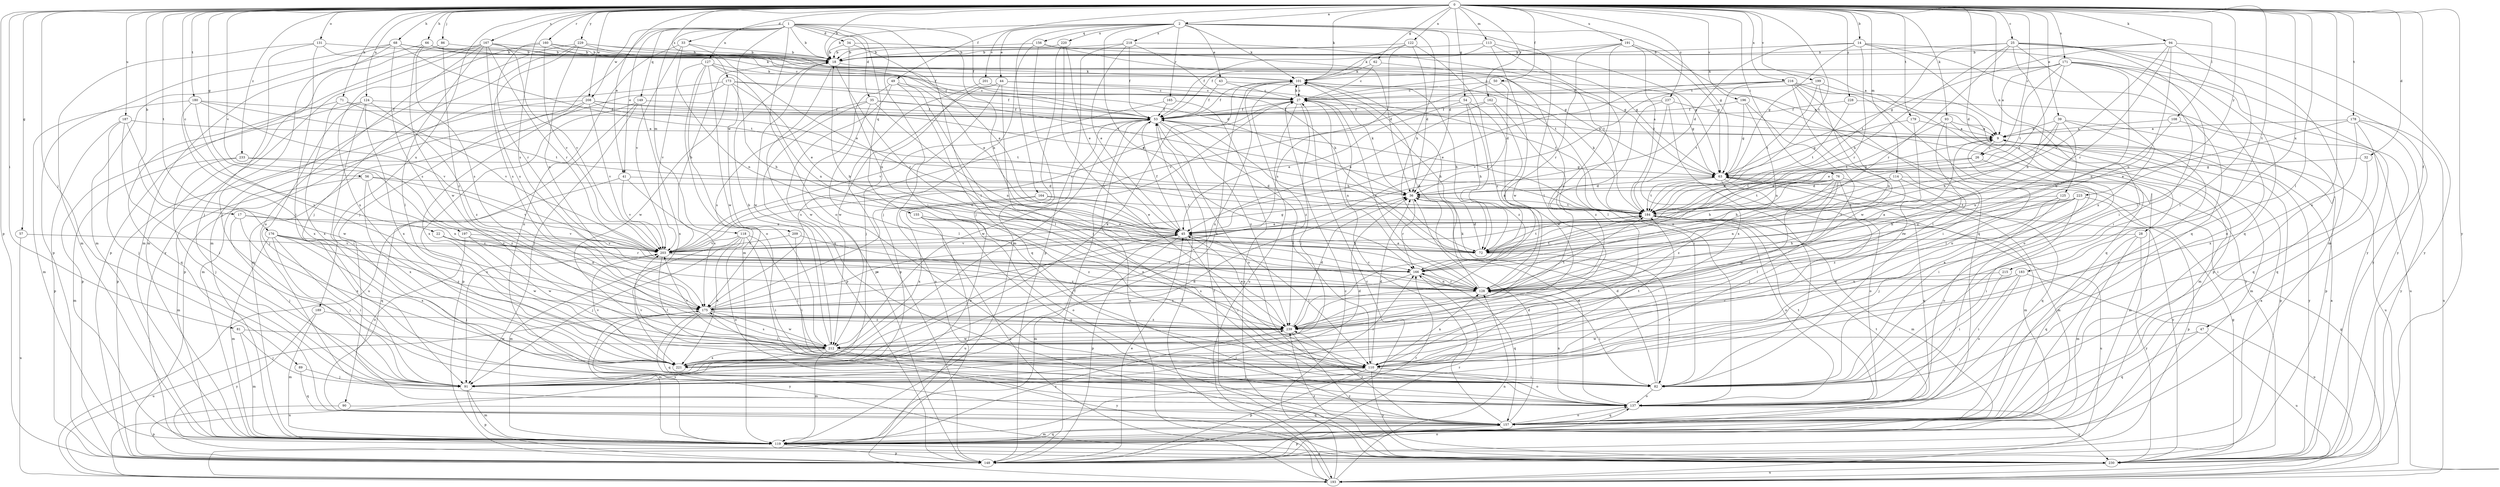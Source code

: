 strict digraph  {
0;
1;
2;
9;
14;
17;
18;
22;
25;
26;
27;
28;
32;
33;
34;
35;
36;
39;
41;
43;
44;
45;
47;
49;
50;
53;
54;
56;
57;
62;
63;
66;
68;
71;
72;
76;
81;
82;
86;
89;
90;
91;
93;
94;
101;
108;
110;
113;
114;
118;
119;
122;
124;
125;
127;
128;
131;
137;
148;
149;
155;
156;
157;
160;
162;
164;
165;
166;
167;
171;
173;
175;
176;
178;
179;
180;
183;
184;
187;
189;
191;
193;
196;
197;
199;
201;
203;
208;
209;
212;
215;
216;
218;
220;
221;
223;
228;
229;
230;
233;
237;
239;
0 -> 2  [label=a];
0 -> 14  [label=b];
0 -> 17  [label=b];
0 -> 18  [label=b];
0 -> 22  [label=c];
0 -> 25  [label=c];
0 -> 26  [label=c];
0 -> 28  [label=d];
0 -> 32  [label=d];
0 -> 33  [label=d];
0 -> 39  [label=e];
0 -> 41  [label=e];
0 -> 47  [label=f];
0 -> 49  [label=f];
0 -> 50  [label=f];
0 -> 54  [label=g];
0 -> 56  [label=g];
0 -> 57  [label=g];
0 -> 62  [label=g];
0 -> 66  [label=h];
0 -> 68  [label=h];
0 -> 71  [label=h];
0 -> 76  [label=i];
0 -> 81  [label=i];
0 -> 86  [label=j];
0 -> 89  [label=j];
0 -> 93  [label=k];
0 -> 94  [label=k];
0 -> 101  [label=k];
0 -> 108  [label=l];
0 -> 110  [label=l];
0 -> 113  [label=m];
0 -> 114  [label=m];
0 -> 122  [label=n];
0 -> 124  [label=n];
0 -> 125  [label=n];
0 -> 131  [label=o];
0 -> 137  [label=o];
0 -> 148  [label=p];
0 -> 160  [label=r];
0 -> 162  [label=r];
0 -> 167  [label=s];
0 -> 171  [label=s];
0 -> 173  [label=s];
0 -> 175  [label=s];
0 -> 176  [label=t];
0 -> 178  [label=t];
0 -> 179  [label=t];
0 -> 180  [label=t];
0 -> 183  [label=t];
0 -> 184  [label=t];
0 -> 187  [label=u];
0 -> 189  [label=u];
0 -> 191  [label=u];
0 -> 196  [label=v];
0 -> 197  [label=v];
0 -> 199  [label=v];
0 -> 208  [label=w];
0 -> 215  [label=x];
0 -> 216  [label=x];
0 -> 223  [label=y];
0 -> 228  [label=y];
0 -> 229  [label=y];
0 -> 230  [label=y];
0 -> 233  [label=z];
0 -> 237  [label=z];
1 -> 18  [label=b];
1 -> 34  [label=d];
1 -> 35  [label=d];
1 -> 41  [label=e];
1 -> 53  [label=f];
1 -> 82  [label=i];
1 -> 90  [label=j];
1 -> 110  [label=l];
1 -> 118  [label=m];
1 -> 127  [label=n];
1 -> 137  [label=o];
1 -> 149  [label=q];
1 -> 155  [label=q];
1 -> 208  [label=w];
1 -> 209  [label=w];
2 -> 18  [label=b];
2 -> 36  [label=d];
2 -> 43  [label=e];
2 -> 44  [label=e];
2 -> 63  [label=g];
2 -> 72  [label=h];
2 -> 101  [label=k];
2 -> 110  [label=l];
2 -> 156  [label=q];
2 -> 164  [label=r];
2 -> 165  [label=r];
2 -> 166  [label=r];
2 -> 201  [label=v];
2 -> 218  [label=x];
2 -> 220  [label=x];
9 -> 26  [label=c];
9 -> 45  [label=e];
9 -> 119  [label=m];
9 -> 148  [label=p];
9 -> 193  [label=u];
9 -> 230  [label=y];
14 -> 18  [label=b];
14 -> 36  [label=d];
14 -> 63  [label=g];
14 -> 82  [label=i];
14 -> 157  [label=q];
14 -> 166  [label=r];
14 -> 230  [label=y];
17 -> 45  [label=e];
17 -> 91  [label=j];
17 -> 203  [label=v];
17 -> 221  [label=x];
18 -> 101  [label=k];
18 -> 157  [label=q];
18 -> 166  [label=r];
18 -> 212  [label=w];
22 -> 128  [label=n];
22 -> 203  [label=v];
22 -> 212  [label=w];
25 -> 18  [label=b];
25 -> 72  [label=h];
25 -> 110  [label=l];
25 -> 119  [label=m];
25 -> 128  [label=n];
25 -> 157  [label=q];
25 -> 166  [label=r];
25 -> 184  [label=t];
25 -> 221  [label=x];
25 -> 230  [label=y];
26 -> 63  [label=g];
26 -> 82  [label=i];
26 -> 184  [label=t];
27 -> 53  [label=f];
27 -> 72  [label=h];
27 -> 91  [label=j];
27 -> 101  [label=k];
27 -> 128  [label=n];
27 -> 239  [label=z];
28 -> 72  [label=h];
28 -> 119  [label=m];
28 -> 157  [label=q];
28 -> 230  [label=y];
32 -> 63  [label=g];
32 -> 82  [label=i];
33 -> 18  [label=b];
33 -> 45  [label=e];
33 -> 128  [label=n];
33 -> 137  [label=o];
33 -> 203  [label=v];
34 -> 18  [label=b];
34 -> 45  [label=e];
34 -> 72  [label=h];
34 -> 128  [label=n];
35 -> 9  [label=a];
35 -> 53  [label=f];
35 -> 110  [label=l];
35 -> 128  [label=n];
35 -> 148  [label=p];
35 -> 175  [label=s];
36 -> 101  [label=k];
36 -> 166  [label=r];
36 -> 184  [label=t];
39 -> 9  [label=a];
39 -> 45  [label=e];
39 -> 72  [label=h];
39 -> 128  [label=n];
39 -> 137  [label=o];
39 -> 148  [label=p];
41 -> 36  [label=d];
41 -> 157  [label=q];
41 -> 175  [label=s];
41 -> 203  [label=v];
43 -> 9  [label=a];
43 -> 27  [label=c];
43 -> 53  [label=f];
44 -> 27  [label=c];
44 -> 82  [label=i];
44 -> 91  [label=j];
44 -> 184  [label=t];
44 -> 193  [label=u];
44 -> 212  [label=w];
45 -> 53  [label=f];
45 -> 72  [label=h];
45 -> 82  [label=i];
45 -> 110  [label=l];
45 -> 119  [label=m];
45 -> 148  [label=p];
45 -> 203  [label=v];
47 -> 157  [label=q];
47 -> 193  [label=u];
47 -> 212  [label=w];
49 -> 27  [label=c];
49 -> 110  [label=l];
49 -> 148  [label=p];
49 -> 157  [label=q];
49 -> 212  [label=w];
50 -> 27  [label=c];
50 -> 36  [label=d];
50 -> 63  [label=g];
50 -> 203  [label=v];
53 -> 9  [label=a];
53 -> 72  [label=h];
53 -> 110  [label=l];
53 -> 137  [label=o];
53 -> 175  [label=s];
53 -> 193  [label=u];
53 -> 212  [label=w];
53 -> 239  [label=z];
54 -> 45  [label=e];
54 -> 53  [label=f];
54 -> 72  [label=h];
54 -> 212  [label=w];
54 -> 239  [label=z];
56 -> 36  [label=d];
56 -> 119  [label=m];
56 -> 128  [label=n];
56 -> 203  [label=v];
56 -> 221  [label=x];
57 -> 193  [label=u];
57 -> 203  [label=v];
62 -> 27  [label=c];
62 -> 101  [label=k];
62 -> 110  [label=l];
63 -> 36  [label=d];
63 -> 119  [label=m];
63 -> 137  [label=o];
63 -> 157  [label=q];
63 -> 184  [label=t];
63 -> 230  [label=y];
66 -> 18  [label=b];
66 -> 27  [label=c];
66 -> 63  [label=g];
66 -> 119  [label=m];
66 -> 175  [label=s];
66 -> 212  [label=w];
68 -> 18  [label=b];
68 -> 63  [label=g];
68 -> 91  [label=j];
68 -> 119  [label=m];
68 -> 148  [label=p];
68 -> 175  [label=s];
68 -> 184  [label=t];
71 -> 53  [label=f];
71 -> 157  [label=q];
71 -> 203  [label=v];
71 -> 221  [label=x];
72 -> 36  [label=d];
72 -> 45  [label=e];
72 -> 82  [label=i];
72 -> 184  [label=t];
76 -> 36  [label=d];
76 -> 72  [label=h];
76 -> 91  [label=j];
76 -> 110  [label=l];
76 -> 119  [label=m];
76 -> 184  [label=t];
76 -> 212  [label=w];
76 -> 239  [label=z];
81 -> 91  [label=j];
81 -> 119  [label=m];
81 -> 212  [label=w];
82 -> 9  [label=a];
82 -> 36  [label=d];
82 -> 101  [label=k];
82 -> 137  [label=o];
86 -> 18  [label=b];
86 -> 119  [label=m];
86 -> 239  [label=z];
89 -> 91  [label=j];
89 -> 157  [label=q];
90 -> 148  [label=p];
90 -> 157  [label=q];
91 -> 36  [label=d];
91 -> 101  [label=k];
91 -> 119  [label=m];
91 -> 148  [label=p];
91 -> 166  [label=r];
93 -> 9  [label=a];
93 -> 110  [label=l];
93 -> 119  [label=m];
93 -> 184  [label=t];
93 -> 239  [label=z];
94 -> 18  [label=b];
94 -> 63  [label=g];
94 -> 110  [label=l];
94 -> 128  [label=n];
94 -> 166  [label=r];
94 -> 203  [label=v];
94 -> 230  [label=y];
101 -> 27  [label=c];
101 -> 53  [label=f];
101 -> 72  [label=h];
101 -> 193  [label=u];
101 -> 221  [label=x];
108 -> 9  [label=a];
108 -> 72  [label=h];
108 -> 157  [label=q];
110 -> 36  [label=d];
110 -> 82  [label=i];
110 -> 91  [label=j];
110 -> 128  [label=n];
110 -> 137  [label=o];
110 -> 148  [label=p];
110 -> 184  [label=t];
110 -> 203  [label=v];
110 -> 230  [label=y];
113 -> 18  [label=b];
113 -> 53  [label=f];
113 -> 63  [label=g];
113 -> 137  [label=o];
113 -> 212  [label=w];
114 -> 36  [label=d];
114 -> 72  [label=h];
114 -> 119  [label=m];
114 -> 128  [label=n];
114 -> 157  [label=q];
118 -> 82  [label=i];
118 -> 91  [label=j];
118 -> 110  [label=l];
118 -> 119  [label=m];
118 -> 137  [label=o];
118 -> 203  [label=v];
118 -> 221  [label=x];
119 -> 148  [label=p];
119 -> 157  [label=q];
119 -> 166  [label=r];
119 -> 175  [label=s];
119 -> 184  [label=t];
119 -> 230  [label=y];
119 -> 239  [label=z];
122 -> 18  [label=b];
122 -> 36  [label=d];
122 -> 101  [label=k];
122 -> 175  [label=s];
122 -> 239  [label=z];
124 -> 53  [label=f];
124 -> 82  [label=i];
124 -> 91  [label=j];
124 -> 148  [label=p];
124 -> 221  [label=x];
124 -> 239  [label=z];
125 -> 91  [label=j];
125 -> 137  [label=o];
125 -> 184  [label=t];
125 -> 239  [label=z];
127 -> 45  [label=e];
127 -> 101  [label=k];
127 -> 119  [label=m];
127 -> 128  [label=n];
127 -> 137  [label=o];
127 -> 203  [label=v];
127 -> 212  [label=w];
128 -> 9  [label=a];
128 -> 18  [label=b];
128 -> 27  [label=c];
128 -> 82  [label=i];
128 -> 101  [label=k];
128 -> 166  [label=r];
128 -> 175  [label=s];
131 -> 18  [label=b];
131 -> 82  [label=i];
131 -> 91  [label=j];
131 -> 101  [label=k];
131 -> 119  [label=m];
137 -> 36  [label=d];
137 -> 128  [label=n];
137 -> 157  [label=q];
137 -> 184  [label=t];
137 -> 230  [label=y];
148 -> 9  [label=a];
148 -> 27  [label=c];
148 -> 45  [label=e];
148 -> 53  [label=f];
148 -> 137  [label=o];
148 -> 166  [label=r];
149 -> 53  [label=f];
149 -> 91  [label=j];
149 -> 148  [label=p];
149 -> 193  [label=u];
149 -> 221  [label=x];
155 -> 45  [label=e];
155 -> 137  [label=o];
155 -> 157  [label=q];
155 -> 193  [label=u];
155 -> 239  [label=z];
156 -> 18  [label=b];
156 -> 36  [label=d];
156 -> 91  [label=j];
156 -> 119  [label=m];
156 -> 184  [label=t];
157 -> 27  [label=c];
157 -> 36  [label=d];
157 -> 119  [label=m];
157 -> 137  [label=o];
157 -> 148  [label=p];
157 -> 239  [label=z];
160 -> 18  [label=b];
160 -> 53  [label=f];
160 -> 63  [label=g];
160 -> 166  [label=r];
160 -> 203  [label=v];
160 -> 221  [label=x];
162 -> 45  [label=e];
162 -> 53  [label=f];
162 -> 82  [label=i];
162 -> 128  [label=n];
164 -> 45  [label=e];
164 -> 184  [label=t];
164 -> 193  [label=u];
164 -> 221  [label=x];
165 -> 53  [label=f];
165 -> 203  [label=v];
165 -> 230  [label=y];
166 -> 128  [label=n];
166 -> 157  [label=q];
166 -> 175  [label=s];
166 -> 184  [label=t];
167 -> 9  [label=a];
167 -> 18  [label=b];
167 -> 110  [label=l];
167 -> 137  [label=o];
167 -> 148  [label=p];
167 -> 166  [label=r];
167 -> 175  [label=s];
167 -> 203  [label=v];
167 -> 230  [label=y];
171 -> 9  [label=a];
171 -> 27  [label=c];
171 -> 45  [label=e];
171 -> 82  [label=i];
171 -> 101  [label=k];
171 -> 128  [label=n];
171 -> 137  [label=o];
171 -> 184  [label=t];
171 -> 230  [label=y];
173 -> 27  [label=c];
173 -> 45  [label=e];
173 -> 53  [label=f];
173 -> 72  [label=h];
173 -> 119  [label=m];
173 -> 148  [label=p];
173 -> 212  [label=w];
175 -> 27  [label=c];
175 -> 45  [label=e];
175 -> 110  [label=l];
175 -> 119  [label=m];
175 -> 157  [label=q];
175 -> 184  [label=t];
175 -> 193  [label=u];
175 -> 212  [label=w];
175 -> 230  [label=y];
175 -> 239  [label=z];
176 -> 82  [label=i];
176 -> 91  [label=j];
176 -> 119  [label=m];
176 -> 175  [label=s];
176 -> 203  [label=v];
176 -> 221  [label=x];
176 -> 239  [label=z];
178 -> 9  [label=a];
178 -> 45  [label=e];
178 -> 157  [label=q];
178 -> 193  [label=u];
178 -> 221  [label=x];
178 -> 230  [label=y];
179 -> 9  [label=a];
179 -> 63  [label=g];
179 -> 212  [label=w];
180 -> 53  [label=f];
180 -> 119  [label=m];
180 -> 175  [label=s];
180 -> 184  [label=t];
180 -> 203  [label=v];
180 -> 221  [label=x];
183 -> 82  [label=i];
183 -> 128  [label=n];
183 -> 137  [label=o];
183 -> 193  [label=u];
183 -> 239  [label=z];
184 -> 45  [label=e];
184 -> 53  [label=f];
184 -> 101  [label=k];
184 -> 119  [label=m];
184 -> 137  [label=o];
184 -> 193  [label=u];
187 -> 9  [label=a];
187 -> 82  [label=i];
187 -> 91  [label=j];
187 -> 148  [label=p];
187 -> 212  [label=w];
189 -> 119  [label=m];
189 -> 230  [label=y];
189 -> 239  [label=z];
191 -> 18  [label=b];
191 -> 53  [label=f];
191 -> 63  [label=g];
191 -> 157  [label=q];
191 -> 166  [label=r];
191 -> 184  [label=t];
191 -> 239  [label=z];
193 -> 27  [label=c];
193 -> 53  [label=f];
193 -> 63  [label=g];
193 -> 128  [label=n];
196 -> 53  [label=f];
196 -> 63  [label=g];
196 -> 128  [label=n];
196 -> 239  [label=z];
197 -> 137  [label=o];
197 -> 166  [label=r];
197 -> 203  [label=v];
197 -> 212  [label=w];
199 -> 27  [label=c];
199 -> 128  [label=n];
199 -> 148  [label=p];
199 -> 184  [label=t];
201 -> 27  [label=c];
201 -> 148  [label=p];
203 -> 18  [label=b];
203 -> 27  [label=c];
203 -> 63  [label=g];
203 -> 91  [label=j];
203 -> 110  [label=l];
203 -> 128  [label=n];
203 -> 166  [label=r];
208 -> 36  [label=d];
208 -> 53  [label=f];
208 -> 119  [label=m];
208 -> 148  [label=p];
208 -> 184  [label=t];
208 -> 203  [label=v];
208 -> 221  [label=x];
209 -> 82  [label=i];
209 -> 203  [label=v];
209 -> 239  [label=z];
212 -> 18  [label=b];
212 -> 110  [label=l];
212 -> 119  [label=m];
212 -> 175  [label=s];
212 -> 193  [label=u];
212 -> 203  [label=v];
212 -> 221  [label=x];
212 -> 230  [label=y];
215 -> 82  [label=i];
215 -> 128  [label=n];
216 -> 27  [label=c];
216 -> 45  [label=e];
216 -> 82  [label=i];
216 -> 110  [label=l];
216 -> 137  [label=o];
216 -> 157  [label=q];
216 -> 184  [label=t];
216 -> 203  [label=v];
216 -> 212  [label=w];
218 -> 18  [label=b];
218 -> 45  [label=e];
218 -> 53  [label=f];
218 -> 72  [label=h];
218 -> 148  [label=p];
218 -> 184  [label=t];
220 -> 18  [label=b];
220 -> 45  [label=e];
220 -> 91  [label=j];
220 -> 239  [label=z];
221 -> 36  [label=d];
221 -> 45  [label=e];
221 -> 53  [label=f];
221 -> 101  [label=k];
221 -> 203  [label=v];
223 -> 72  [label=h];
223 -> 82  [label=i];
223 -> 128  [label=n];
223 -> 148  [label=p];
223 -> 166  [label=r];
223 -> 184  [label=t];
228 -> 53  [label=f];
228 -> 184  [label=t];
228 -> 193  [label=u];
229 -> 18  [label=b];
229 -> 36  [label=d];
229 -> 91  [label=j];
229 -> 119  [label=m];
229 -> 128  [label=n];
229 -> 175  [label=s];
229 -> 184  [label=t];
230 -> 9  [label=a];
230 -> 53  [label=f];
230 -> 63  [label=g];
230 -> 193  [label=u];
230 -> 239  [label=z];
233 -> 63  [label=g];
233 -> 91  [label=j];
233 -> 119  [label=m];
233 -> 239  [label=z];
237 -> 53  [label=f];
237 -> 82  [label=i];
237 -> 221  [label=x];
237 -> 230  [label=y];
237 -> 239  [label=z];
239 -> 36  [label=d];
239 -> 45  [label=e];
239 -> 212  [label=w];
239 -> 230  [label=y];
}
